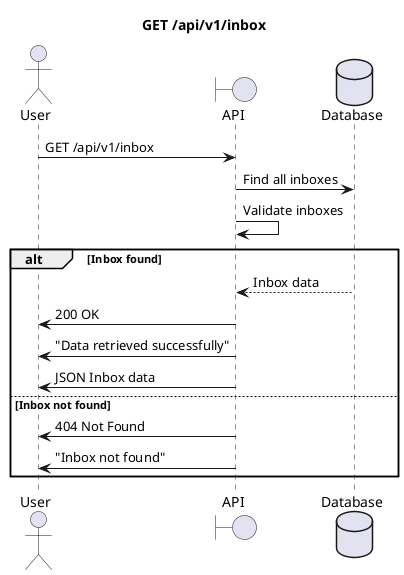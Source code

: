 @startuml

title GET /api/v1/inbox

actor User as u
boundary API as a
database Database as d

u->a : GET /api/v1/inbox
a->d: Find all inboxes
a->a : Validate inboxes

alt Inbox found
    d-->a : Inbox data
    a->u : 200 OK
    a->u : "Data retrieved successfully"
    a->u : JSON Inbox data
else Inbox not found
    a->u : 404 Not Found
    a->u : "Inbox not found"
end

@enduml